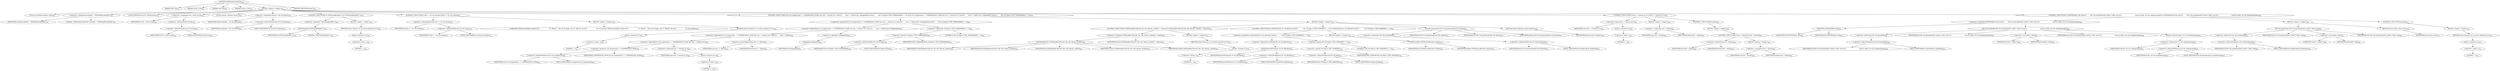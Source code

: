 digraph "TIFFReadEncodedTile" {  
"75968" [label = <(METHOD,TIFFReadEncodedTile)<SUB>929</SUB>> ]
"75969" [label = <(PARAM,TIFF *tif)<SUB>929</SUB>> ]
"75970" [label = <(PARAM,uint32_t tile)<SUB>929</SUB>> ]
"75971" [label = <(PARAM,void *buf)<SUB>929</SUB>> ]
"75972" [label = <(PARAM,tmsize_t size)<SUB>929</SUB>> ]
"75973" [label = <(BLOCK,&lt;empty&gt;,&lt;empty&gt;)<SUB>930</SUB>> ]
"75974" [label = <(LOCAL,constchar[] module: char[])<SUB>931</SUB>> ]
"75975" [label = <(&lt;operator&gt;.assignment,module[] = &quot;TIFFReadEncodedTile&quot;)<SUB>931</SUB>> ]
"75976" [label = <(IDENTIFIER,module,module[] = &quot;TIFFReadEncodedTile&quot;)<SUB>931</SUB>> ]
"75977" [label = <(LITERAL,&quot;TIFFReadEncodedTile&quot;,module[] = &quot;TIFFReadEncodedTile&quot;)<SUB>931</SUB>> ]
"75978" [label = <(LOCAL,TIFFDirectory* td: TIFFDirectory)<SUB>932</SUB>> ]
"75979" [label = <(&lt;operator&gt;.assignment,*td = &amp;tif-&gt;tif_dir)<SUB>932</SUB>> ]
"75980" [label = <(IDENTIFIER,td,*td = &amp;tif-&gt;tif_dir)<SUB>932</SUB>> ]
"75981" [label = <(&lt;operator&gt;.addressOf,&amp;tif-&gt;tif_dir)<SUB>932</SUB>> ]
"75982" [label = <(&lt;operator&gt;.indirectFieldAccess,tif-&gt;tif_dir)<SUB>932</SUB>> ]
"75983" [label = <(IDENTIFIER,tif,*td = &amp;tif-&gt;tif_dir)<SUB>932</SUB>> ]
"75984" [label = <(FIELD_IDENTIFIER,tif_dir,tif_dir)<SUB>932</SUB>> ]
"75985" [label = <(LOCAL,tmsize_t tilesize: tmsize_t)<SUB>933</SUB>> ]
"75986" [label = <(&lt;operator&gt;.assignment,tilesize = tif-&gt;tif_tilesize)<SUB>933</SUB>> ]
"75987" [label = <(IDENTIFIER,tilesize,tilesize = tif-&gt;tif_tilesize)<SUB>933</SUB>> ]
"75988" [label = <(&lt;operator&gt;.indirectFieldAccess,tif-&gt;tif_tilesize)<SUB>933</SUB>> ]
"75989" [label = <(IDENTIFIER,tif,tilesize = tif-&gt;tif_tilesize)<SUB>933</SUB>> ]
"75990" [label = <(FIELD_IDENTIFIER,tif_tilesize,tif_tilesize)<SUB>933</SUB>> ]
"75991" [label = <(CONTROL_STRUCTURE,if (!TIFFCheckRead(tif, 1)),if (!TIFFCheckRead(tif, 1)))<SUB>935</SUB>> ]
"75992" [label = <(&lt;operator&gt;.logicalNot,!TIFFCheckRead(tif, 1))<SUB>935</SUB>> ]
"75993" [label = <(TIFFCheckRead,TIFFCheckRead(tif, 1))<SUB>935</SUB>> ]
"75994" [label = <(IDENTIFIER,tif,TIFFCheckRead(tif, 1))<SUB>935</SUB>> ]
"75995" [label = <(LITERAL,1,TIFFCheckRead(tif, 1))<SUB>935</SUB>> ]
"75996" [label = <(BLOCK,&lt;empty&gt;,&lt;empty&gt;)<SUB>936</SUB>> ]
"75997" [label = <(RETURN,return ((tmsize_t)(-1));,return ((tmsize_t)(-1));)<SUB>936</SUB>> ]
"75998" [label = <(tmsize_t,(tmsize_t)(-1))<SUB>936</SUB>> ]
"75999" [label = <(&lt;operator&gt;.minus,-1)<SUB>936</SUB>> ]
"76000" [label = <(LITERAL,1,-1)<SUB>936</SUB>> ]
"76001" [label = <(CONTROL_STRUCTURE,if (tile &gt;= td-&gt;td_nstrips),if (tile &gt;= td-&gt;td_nstrips))<SUB>937</SUB>> ]
"76002" [label = <(&lt;operator&gt;.greaterEqualsThan,tile &gt;= td-&gt;td_nstrips)<SUB>937</SUB>> ]
"76003" [label = <(IDENTIFIER,tile,tile &gt;= td-&gt;td_nstrips)<SUB>937</SUB>> ]
"76004" [label = <(&lt;operator&gt;.indirectFieldAccess,td-&gt;td_nstrips)<SUB>937</SUB>> ]
"76005" [label = <(IDENTIFIER,td,tile &gt;= td-&gt;td_nstrips)<SUB>937</SUB>> ]
"76006" [label = <(FIELD_IDENTIFIER,td_nstrips,td_nstrips)<SUB>937</SUB>> ]
"76007" [label = <(BLOCK,&lt;empty&gt;,&lt;empty&gt;)<SUB>938</SUB>> ]
"76008" [label = <(UNKNOWN,TIFFErrorExtR(tif, module,\012                      &quot;%&quot; PRIu32 &quot;: Tile out of range, max %&quot; PRIu32, tile,\012                      td-&gt;td_nstrips);,TIFFErrorExtR(tif, module,\012                      &quot;%&quot; PRIu32 &quot;: Tile out of range, max %&quot; PRIu32, tile,\012                      td-&gt;td_nstrips);)<SUB>939</SUB>> ]
"76009" [label = <(RETURN,return ((tmsize_t)(-1));,return ((tmsize_t)(-1));)<SUB>942</SUB>> ]
"76010" [label = <(tmsize_t,(tmsize_t)(-1))<SUB>942</SUB>> ]
"76011" [label = <(&lt;operator&gt;.minus,-1)<SUB>942</SUB>> ]
"76012" [label = <(LITERAL,1,-1)<SUB>942</SUB>> ]
"76013" [label = <(CONTROL_STRUCTURE,if (td-&gt;td_compression == COMPRESSION_NONE &amp;&amp; size != (tmsize_t)(-1) &amp;&amp;\012        size &gt;= tilesize &amp;&amp; !isMapped(tif) &amp;&amp;\012        ((tif-&gt;tif_flags &amp; TIFF_NOREADRAW) == 0)),if (td-&gt;td_compression == COMPRESSION_NONE &amp;&amp; size != (tmsize_t)(-1) &amp;&amp;\012        size &gt;= tilesize &amp;&amp; !isMapped(tif) &amp;&amp;\012        ((tif-&gt;tif_flags &amp; TIFF_NOREADRAW) == 0)))<SUB>946</SUB>> ]
"76014" [label = <(&lt;operator&gt;.logicalAnd,td-&gt;td_compression == COMPRESSION_NONE &amp;&amp; size != (tmsize_t)(-1) &amp;&amp;\012        size &gt;= tilesize &amp;&amp; !isMapped(tif) &amp;&amp;\012        ((tif-&gt;tif_flags &amp; TIFF_NOREADRAW) == 0))<SUB>946</SUB>> ]
"76015" [label = <(&lt;operator&gt;.logicalAnd,td-&gt;td_compression == COMPRESSION_NONE &amp;&amp; size != (tmsize_t)(-1) &amp;&amp;\012        size &gt;= tilesize &amp;&amp; !isMapped(tif))<SUB>946</SUB>> ]
"76016" [label = <(&lt;operator&gt;.logicalAnd,td-&gt;td_compression == COMPRESSION_NONE &amp;&amp; size != (tmsize_t)(-1) &amp;&amp;\012        size &gt;= tilesize)<SUB>946</SUB>> ]
"76017" [label = <(&lt;operator&gt;.logicalAnd,td-&gt;td_compression == COMPRESSION_NONE &amp;&amp; size != (tmsize_t)(-1))<SUB>946</SUB>> ]
"76018" [label = <(&lt;operator&gt;.equals,td-&gt;td_compression == COMPRESSION_NONE)<SUB>946</SUB>> ]
"76019" [label = <(&lt;operator&gt;.indirectFieldAccess,td-&gt;td_compression)<SUB>946</SUB>> ]
"76020" [label = <(IDENTIFIER,td,td-&gt;td_compression == COMPRESSION_NONE)<SUB>946</SUB>> ]
"76021" [label = <(FIELD_IDENTIFIER,td_compression,td_compression)<SUB>946</SUB>> ]
"76022" [label = <(IDENTIFIER,COMPRESSION_NONE,td-&gt;td_compression == COMPRESSION_NONE)<SUB>946</SUB>> ]
"76023" [label = <(&lt;operator&gt;.notEquals,size != (tmsize_t)(-1))<SUB>946</SUB>> ]
"76024" [label = <(IDENTIFIER,size,size != (tmsize_t)(-1))<SUB>946</SUB>> ]
"76025" [label = <(tmsize_t,(tmsize_t)(-1))<SUB>946</SUB>> ]
"76026" [label = <(&lt;operator&gt;.minus,-1)<SUB>946</SUB>> ]
"76027" [label = <(LITERAL,1,-1)<SUB>946</SUB>> ]
"76028" [label = <(&lt;operator&gt;.greaterEqualsThan,size &gt;= tilesize)<SUB>947</SUB>> ]
"76029" [label = <(IDENTIFIER,size,size &gt;= tilesize)<SUB>947</SUB>> ]
"76030" [label = <(IDENTIFIER,tilesize,size &gt;= tilesize)<SUB>947</SUB>> ]
"76031" [label = <(&lt;operator&gt;.logicalNot,!isMapped(tif))<SUB>947</SUB>> ]
"76032" [label = <(isMapped,isMapped(tif))<SUB>947</SUB>> ]
"76033" [label = <(IDENTIFIER,tif,isMapped(tif))<SUB>947</SUB>> ]
"76034" [label = <(&lt;operator&gt;.equals,(tif-&gt;tif_flags &amp; TIFF_NOREADRAW) == 0)<SUB>948</SUB>> ]
"76035" [label = <(&lt;operator&gt;.and,tif-&gt;tif_flags &amp; TIFF_NOREADRAW)<SUB>948</SUB>> ]
"76036" [label = <(&lt;operator&gt;.indirectFieldAccess,tif-&gt;tif_flags)<SUB>948</SUB>> ]
"76037" [label = <(IDENTIFIER,tif,tif-&gt;tif_flags &amp; TIFF_NOREADRAW)<SUB>948</SUB>> ]
"76038" [label = <(FIELD_IDENTIFIER,tif_flags,tif_flags)<SUB>948</SUB>> ]
"76039" [label = <(IDENTIFIER,TIFF_NOREADRAW,tif-&gt;tif_flags &amp; TIFF_NOREADRAW)<SUB>948</SUB>> ]
"76040" [label = <(LITERAL,0,(tif-&gt;tif_flags &amp; TIFF_NOREADRAW) == 0)<SUB>948</SUB>> ]
"76041" [label = <(BLOCK,&lt;empty&gt;,&lt;empty&gt;)<SUB>949</SUB>> ]
"76042" [label = <(CONTROL_STRUCTURE,if (TIFFReadRawTile1(tif, tile, buf, tilesize, module) != tilesize),if (TIFFReadRawTile1(tif, tile, buf, tilesize, module) != tilesize))<SUB>950</SUB>> ]
"76043" [label = <(&lt;operator&gt;.notEquals,TIFFReadRawTile1(tif, tile, buf, tilesize, module) != tilesize)<SUB>950</SUB>> ]
"76044" [label = <(TIFFReadRawTile1,TIFFReadRawTile1(tif, tile, buf, tilesize, module))<SUB>950</SUB>> ]
"76045" [label = <(IDENTIFIER,tif,TIFFReadRawTile1(tif, tile, buf, tilesize, module))<SUB>950</SUB>> ]
"76046" [label = <(IDENTIFIER,tile,TIFFReadRawTile1(tif, tile, buf, tilesize, module))<SUB>950</SUB>> ]
"76047" [label = <(IDENTIFIER,buf,TIFFReadRawTile1(tif, tile, buf, tilesize, module))<SUB>950</SUB>> ]
"76048" [label = <(IDENTIFIER,tilesize,TIFFReadRawTile1(tif, tile, buf, tilesize, module))<SUB>950</SUB>> ]
"76049" [label = <(IDENTIFIER,module,TIFFReadRawTile1(tif, tile, buf, tilesize, module))<SUB>950</SUB>> ]
"76050" [label = <(IDENTIFIER,tilesize,TIFFReadRawTile1(tif, tile, buf, tilesize, module) != tilesize)<SUB>950</SUB>> ]
"76051" [label = <(BLOCK,&lt;empty&gt;,&lt;empty&gt;)<SUB>951</SUB>> ]
"76052" [label = <(RETURN,return ((tmsize_t)(-1));,return ((tmsize_t)(-1));)<SUB>951</SUB>> ]
"76053" [label = <(tmsize_t,(tmsize_t)(-1))<SUB>951</SUB>> ]
"76054" [label = <(&lt;operator&gt;.minus,-1)<SUB>951</SUB>> ]
"76055" [label = <(LITERAL,1,-1)<SUB>951</SUB>> ]
"76056" [label = <(CONTROL_STRUCTURE,if (!isFillOrder(tif, td-&gt;td_fillorder) &amp;&amp;\012            (tif-&gt;tif_flags &amp; TIFF_NOBITREV) == 0),if (!isFillOrder(tif, td-&gt;td_fillorder) &amp;&amp;\012            (tif-&gt;tif_flags &amp; TIFF_NOBITREV) == 0))<SUB>953</SUB>> ]
"76057" [label = <(&lt;operator&gt;.logicalAnd,!isFillOrder(tif, td-&gt;td_fillorder) &amp;&amp;\012            (tif-&gt;tif_flags &amp; TIFF_NOBITREV) == 0)<SUB>953</SUB>> ]
"76058" [label = <(&lt;operator&gt;.logicalNot,!isFillOrder(tif, td-&gt;td_fillorder))<SUB>953</SUB>> ]
"76059" [label = <(isFillOrder,isFillOrder(tif, td-&gt;td_fillorder))<SUB>953</SUB>> ]
"76060" [label = <(IDENTIFIER,tif,isFillOrder(tif, td-&gt;td_fillorder))<SUB>953</SUB>> ]
"76061" [label = <(&lt;operator&gt;.indirectFieldAccess,td-&gt;td_fillorder)<SUB>953</SUB>> ]
"76062" [label = <(IDENTIFIER,td,isFillOrder(tif, td-&gt;td_fillorder))<SUB>953</SUB>> ]
"76063" [label = <(FIELD_IDENTIFIER,td_fillorder,td_fillorder)<SUB>953</SUB>> ]
"76064" [label = <(&lt;operator&gt;.equals,(tif-&gt;tif_flags &amp; TIFF_NOBITREV) == 0)<SUB>954</SUB>> ]
"76065" [label = <(&lt;operator&gt;.and,tif-&gt;tif_flags &amp; TIFF_NOBITREV)<SUB>954</SUB>> ]
"76066" [label = <(&lt;operator&gt;.indirectFieldAccess,tif-&gt;tif_flags)<SUB>954</SUB>> ]
"76067" [label = <(IDENTIFIER,tif,tif-&gt;tif_flags &amp; TIFF_NOBITREV)<SUB>954</SUB>> ]
"76068" [label = <(FIELD_IDENTIFIER,tif_flags,tif_flags)<SUB>954</SUB>> ]
"76069" [label = <(IDENTIFIER,TIFF_NOBITREV,tif-&gt;tif_flags &amp; TIFF_NOBITREV)<SUB>954</SUB>> ]
"76070" [label = <(LITERAL,0,(tif-&gt;tif_flags &amp; TIFF_NOBITREV) == 0)<SUB>954</SUB>> ]
"76071" [label = <(BLOCK,&lt;empty&gt;,&lt;empty&gt;)<SUB>955</SUB>> ]
"76072" [label = <(TIFFReverseBits,TIFFReverseBits(buf, tilesize))<SUB>955</SUB>> ]
"76073" [label = <(IDENTIFIER,buf,TIFFReverseBits(buf, tilesize))<SUB>955</SUB>> ]
"76074" [label = <(IDENTIFIER,tilesize,TIFFReverseBits(buf, tilesize))<SUB>955</SUB>> ]
"76075" [label = <(*tif-&gt;tif_postdecode,(*tif-&gt;tif_postdecode)(tif, buf, tilesize))<SUB>957</SUB>> ]
"76076" [label = <(&lt;operator&gt;.indirection,*tif-&gt;tif_postdecode)<SUB>957</SUB>> ]
"76077" [label = <(&lt;operator&gt;.indirectFieldAccess,tif-&gt;tif_postdecode)<SUB>957</SUB>> ]
"76078" [label = <(IDENTIFIER,tif,(*tif-&gt;tif_postdecode)(tif, buf, tilesize))<SUB>957</SUB>> ]
"76079" [label = <(FIELD_IDENTIFIER,tif_postdecode,tif_postdecode)<SUB>957</SUB>> ]
"76080" [label = <(IDENTIFIER,tif,(*tif-&gt;tif_postdecode)(tif, buf, tilesize))<SUB>957</SUB>> ]
"76081" [label = <(IDENTIFIER,buf,(*tif-&gt;tif_postdecode)(tif, buf, tilesize))<SUB>957</SUB>> ]
"76082" [label = <(IDENTIFIER,tilesize,(*tif-&gt;tif_postdecode)(tif, buf, tilesize))<SUB>957</SUB>> ]
"76083" [label = <(RETURN,return (tilesize);,return (tilesize);)<SUB>958</SUB>> ]
"76084" [label = <(IDENTIFIER,tilesize,return (tilesize);)<SUB>958</SUB>> ]
"76085" [label = <(CONTROL_STRUCTURE,if (size == (tmsize_t)(-1)),if (size == (tmsize_t)(-1)))<SUB>961</SUB>> ]
"76086" [label = <(&lt;operator&gt;.equals,size == (tmsize_t)(-1))<SUB>961</SUB>> ]
"76087" [label = <(IDENTIFIER,size,size == (tmsize_t)(-1))<SUB>961</SUB>> ]
"76088" [label = <(tmsize_t,(tmsize_t)(-1))<SUB>961</SUB>> ]
"76089" [label = <(&lt;operator&gt;.minus,-1)<SUB>961</SUB>> ]
"76090" [label = <(LITERAL,1,-1)<SUB>961</SUB>> ]
"76091" [label = <(BLOCK,&lt;empty&gt;,&lt;empty&gt;)<SUB>962</SUB>> ]
"76092" [label = <(&lt;operator&gt;.assignment,size = tilesize)<SUB>962</SUB>> ]
"76093" [label = <(IDENTIFIER,size,size = tilesize)<SUB>962</SUB>> ]
"76094" [label = <(IDENTIFIER,tilesize,size = tilesize)<SUB>962</SUB>> ]
"76095" [label = <(CONTROL_STRUCTURE,else,else)<SUB>963</SUB>> ]
"76096" [label = <(BLOCK,&lt;empty&gt;,&lt;empty&gt;)<SUB>963</SUB>> ]
"76097" [label = <(CONTROL_STRUCTURE,if (size &gt; tilesize),if (size &gt; tilesize))<SUB>963</SUB>> ]
"76098" [label = <(&lt;operator&gt;.greaterThan,size &gt; tilesize)<SUB>963</SUB>> ]
"76099" [label = <(IDENTIFIER,size,size &gt; tilesize)<SUB>963</SUB>> ]
"76100" [label = <(IDENTIFIER,tilesize,size &gt; tilesize)<SUB>963</SUB>> ]
"76101" [label = <(BLOCK,&lt;empty&gt;,&lt;empty&gt;)<SUB>964</SUB>> ]
"76102" [label = <(&lt;operator&gt;.assignment,size = tilesize)<SUB>964</SUB>> ]
"76103" [label = <(IDENTIFIER,size,size = tilesize)<SUB>964</SUB>> ]
"76104" [label = <(IDENTIFIER,tilesize,size = tilesize)<SUB>964</SUB>> ]
"76105" [label = <(CONTROL_STRUCTURE,if (TIFFFillTile(tif, tile) &amp;&amp;\012        (*tif-&gt;tif_decodetile)(tif, (uint8_t *)buf, size,\012                               (uint16_t)(tile / td-&gt;td_stripsperimage))),if (TIFFFillTile(tif, tile) &amp;&amp;\012        (*tif-&gt;tif_decodetile)(tif, (uint8_t *)buf, size,\012                               (uint16_t)(tile / td-&gt;td_stripsperimage))))<SUB>965</SUB>> ]
"76106" [label = <(&lt;operator&gt;.logicalAnd,TIFFFillTile(tif, tile) &amp;&amp;\012        (*tif-&gt;tif_decodetile)(tif, (uint8_t *)buf, size,\012                               (uint16_t)(tile / td-&gt;td_stripsperimage)))<SUB>965</SUB>> ]
"76107" [label = <(TIFFFillTile,TIFFFillTile(tif, tile))<SUB>965</SUB>> ]
"76108" [label = <(IDENTIFIER,tif,TIFFFillTile(tif, tile))<SUB>965</SUB>> ]
"76109" [label = <(IDENTIFIER,tile,TIFFFillTile(tif, tile))<SUB>965</SUB>> ]
"76110" [label = <(*tif-&gt;tif_decodetile,(*tif-&gt;tif_decodetile)(tif, (uint8_t *)buf, size,\012                               (uint16_t)(tile / td-&gt;td_stripsperimage)))<SUB>966</SUB>> ]
"76111" [label = <(&lt;operator&gt;.indirection,*tif-&gt;tif_decodetile)<SUB>966</SUB>> ]
"76112" [label = <(&lt;operator&gt;.indirectFieldAccess,tif-&gt;tif_decodetile)<SUB>966</SUB>> ]
"76113" [label = <(IDENTIFIER,tif,(*tif-&gt;tif_decodetile)(tif, (uint8_t *)buf, size,\012                               (uint16_t)(tile / td-&gt;td_stripsperimage)))<SUB>966</SUB>> ]
"76114" [label = <(FIELD_IDENTIFIER,tif_decodetile,tif_decodetile)<SUB>966</SUB>> ]
"76115" [label = <(IDENTIFIER,tif,(*tif-&gt;tif_decodetile)(tif, (uint8_t *)buf, size,\012                               (uint16_t)(tile / td-&gt;td_stripsperimage)))<SUB>966</SUB>> ]
"76116" [label = <(&lt;operator&gt;.cast,(uint8_t *)buf)<SUB>966</SUB>> ]
"76117" [label = <(UNKNOWN,uint8_t *,uint8_t *)<SUB>966</SUB>> ]
"76118" [label = <(IDENTIFIER,buf,(uint8_t *)buf)<SUB>966</SUB>> ]
"76119" [label = <(IDENTIFIER,size,(*tif-&gt;tif_decodetile)(tif, (uint8_t *)buf, size,\012                               (uint16_t)(tile / td-&gt;td_stripsperimage)))<SUB>966</SUB>> ]
"76120" [label = <(uint16_t,(uint16_t)(tile / td-&gt;td_stripsperimage))<SUB>967</SUB>> ]
"76121" [label = <(&lt;operator&gt;.division,tile / td-&gt;td_stripsperimage)<SUB>967</SUB>> ]
"76122" [label = <(IDENTIFIER,tile,tile / td-&gt;td_stripsperimage)<SUB>967</SUB>> ]
"76123" [label = <(&lt;operator&gt;.indirectFieldAccess,td-&gt;td_stripsperimage)<SUB>967</SUB>> ]
"76124" [label = <(IDENTIFIER,td,tile / td-&gt;td_stripsperimage)<SUB>967</SUB>> ]
"76125" [label = <(FIELD_IDENTIFIER,td_stripsperimage,td_stripsperimage)<SUB>967</SUB>> ]
"76126" [label = <(BLOCK,&lt;empty&gt;,&lt;empty&gt;)<SUB>968</SUB>> ]
"76127" [label = <(*tif-&gt;tif_postdecode,(*tif-&gt;tif_postdecode)(tif, (uint8_t *)buf, size))<SUB>969</SUB>> ]
"76128" [label = <(&lt;operator&gt;.indirection,*tif-&gt;tif_postdecode)<SUB>969</SUB>> ]
"76129" [label = <(&lt;operator&gt;.indirectFieldAccess,tif-&gt;tif_postdecode)<SUB>969</SUB>> ]
"76130" [label = <(IDENTIFIER,tif,(*tif-&gt;tif_postdecode)(tif, (uint8_t *)buf, size))<SUB>969</SUB>> ]
"76131" [label = <(FIELD_IDENTIFIER,tif_postdecode,tif_postdecode)<SUB>969</SUB>> ]
"76132" [label = <(IDENTIFIER,tif,(*tif-&gt;tif_postdecode)(tif, (uint8_t *)buf, size))<SUB>969</SUB>> ]
"76133" [label = <(&lt;operator&gt;.cast,(uint8_t *)buf)<SUB>969</SUB>> ]
"76134" [label = <(UNKNOWN,uint8_t *,uint8_t *)<SUB>969</SUB>> ]
"76135" [label = <(IDENTIFIER,buf,(uint8_t *)buf)<SUB>969</SUB>> ]
"76136" [label = <(IDENTIFIER,size,(*tif-&gt;tif_postdecode)(tif, (uint8_t *)buf, size))<SUB>969</SUB>> ]
"76137" [label = <(RETURN,return (size);,return (size);)<SUB>970</SUB>> ]
"76138" [label = <(IDENTIFIER,size,return (size);)<SUB>970</SUB>> ]
"76139" [label = <(CONTROL_STRUCTURE,else,else)<SUB>973</SUB>> ]
"76140" [label = <(BLOCK,&lt;empty&gt;,&lt;empty&gt;)<SUB>973</SUB>> ]
"76141" [label = <(RETURN,return ((tmsize_t)(-1));,return ((tmsize_t)(-1));)<SUB>973</SUB>> ]
"76142" [label = <(tmsize_t,(tmsize_t)(-1))<SUB>973</SUB>> ]
"76143" [label = <(&lt;operator&gt;.minus,-1)<SUB>973</SUB>> ]
"76144" [label = <(LITERAL,1,-1)<SUB>973</SUB>> ]
"76145" [label = <(METHOD_RETURN,tmsize_t)<SUB>929</SUB>> ]
  "75968" -> "75969" 
  "75968" -> "75970" 
  "75968" -> "75971" 
  "75968" -> "75972" 
  "75968" -> "75973" 
  "75968" -> "76145" 
  "75973" -> "75974" 
  "75973" -> "75975" 
  "75973" -> "75978" 
  "75973" -> "75979" 
  "75973" -> "75985" 
  "75973" -> "75986" 
  "75973" -> "75991" 
  "75973" -> "76001" 
  "75973" -> "76013" 
  "75973" -> "76085" 
  "75973" -> "76105" 
  "75975" -> "75976" 
  "75975" -> "75977" 
  "75979" -> "75980" 
  "75979" -> "75981" 
  "75981" -> "75982" 
  "75982" -> "75983" 
  "75982" -> "75984" 
  "75986" -> "75987" 
  "75986" -> "75988" 
  "75988" -> "75989" 
  "75988" -> "75990" 
  "75991" -> "75992" 
  "75991" -> "75996" 
  "75992" -> "75993" 
  "75993" -> "75994" 
  "75993" -> "75995" 
  "75996" -> "75997" 
  "75997" -> "75998" 
  "75998" -> "75999" 
  "75999" -> "76000" 
  "76001" -> "76002" 
  "76001" -> "76007" 
  "76002" -> "76003" 
  "76002" -> "76004" 
  "76004" -> "76005" 
  "76004" -> "76006" 
  "76007" -> "76008" 
  "76007" -> "76009" 
  "76009" -> "76010" 
  "76010" -> "76011" 
  "76011" -> "76012" 
  "76013" -> "76014" 
  "76013" -> "76041" 
  "76014" -> "76015" 
  "76014" -> "76034" 
  "76015" -> "76016" 
  "76015" -> "76031" 
  "76016" -> "76017" 
  "76016" -> "76028" 
  "76017" -> "76018" 
  "76017" -> "76023" 
  "76018" -> "76019" 
  "76018" -> "76022" 
  "76019" -> "76020" 
  "76019" -> "76021" 
  "76023" -> "76024" 
  "76023" -> "76025" 
  "76025" -> "76026" 
  "76026" -> "76027" 
  "76028" -> "76029" 
  "76028" -> "76030" 
  "76031" -> "76032" 
  "76032" -> "76033" 
  "76034" -> "76035" 
  "76034" -> "76040" 
  "76035" -> "76036" 
  "76035" -> "76039" 
  "76036" -> "76037" 
  "76036" -> "76038" 
  "76041" -> "76042" 
  "76041" -> "76056" 
  "76041" -> "76075" 
  "76041" -> "76083" 
  "76042" -> "76043" 
  "76042" -> "76051" 
  "76043" -> "76044" 
  "76043" -> "76050" 
  "76044" -> "76045" 
  "76044" -> "76046" 
  "76044" -> "76047" 
  "76044" -> "76048" 
  "76044" -> "76049" 
  "76051" -> "76052" 
  "76052" -> "76053" 
  "76053" -> "76054" 
  "76054" -> "76055" 
  "76056" -> "76057" 
  "76056" -> "76071" 
  "76057" -> "76058" 
  "76057" -> "76064" 
  "76058" -> "76059" 
  "76059" -> "76060" 
  "76059" -> "76061" 
  "76061" -> "76062" 
  "76061" -> "76063" 
  "76064" -> "76065" 
  "76064" -> "76070" 
  "76065" -> "76066" 
  "76065" -> "76069" 
  "76066" -> "76067" 
  "76066" -> "76068" 
  "76071" -> "76072" 
  "76072" -> "76073" 
  "76072" -> "76074" 
  "76075" -> "76076" 
  "76075" -> "76080" 
  "76075" -> "76081" 
  "76075" -> "76082" 
  "76076" -> "76077" 
  "76077" -> "76078" 
  "76077" -> "76079" 
  "76083" -> "76084" 
  "76085" -> "76086" 
  "76085" -> "76091" 
  "76085" -> "76095" 
  "76086" -> "76087" 
  "76086" -> "76088" 
  "76088" -> "76089" 
  "76089" -> "76090" 
  "76091" -> "76092" 
  "76092" -> "76093" 
  "76092" -> "76094" 
  "76095" -> "76096" 
  "76096" -> "76097" 
  "76097" -> "76098" 
  "76097" -> "76101" 
  "76098" -> "76099" 
  "76098" -> "76100" 
  "76101" -> "76102" 
  "76102" -> "76103" 
  "76102" -> "76104" 
  "76105" -> "76106" 
  "76105" -> "76126" 
  "76105" -> "76139" 
  "76106" -> "76107" 
  "76106" -> "76110" 
  "76107" -> "76108" 
  "76107" -> "76109" 
  "76110" -> "76111" 
  "76110" -> "76115" 
  "76110" -> "76116" 
  "76110" -> "76119" 
  "76110" -> "76120" 
  "76111" -> "76112" 
  "76112" -> "76113" 
  "76112" -> "76114" 
  "76116" -> "76117" 
  "76116" -> "76118" 
  "76120" -> "76121" 
  "76121" -> "76122" 
  "76121" -> "76123" 
  "76123" -> "76124" 
  "76123" -> "76125" 
  "76126" -> "76127" 
  "76126" -> "76137" 
  "76127" -> "76128" 
  "76127" -> "76132" 
  "76127" -> "76133" 
  "76127" -> "76136" 
  "76128" -> "76129" 
  "76129" -> "76130" 
  "76129" -> "76131" 
  "76133" -> "76134" 
  "76133" -> "76135" 
  "76137" -> "76138" 
  "76139" -> "76140" 
  "76140" -> "76141" 
  "76141" -> "76142" 
  "76142" -> "76143" 
  "76143" -> "76144" 
}
